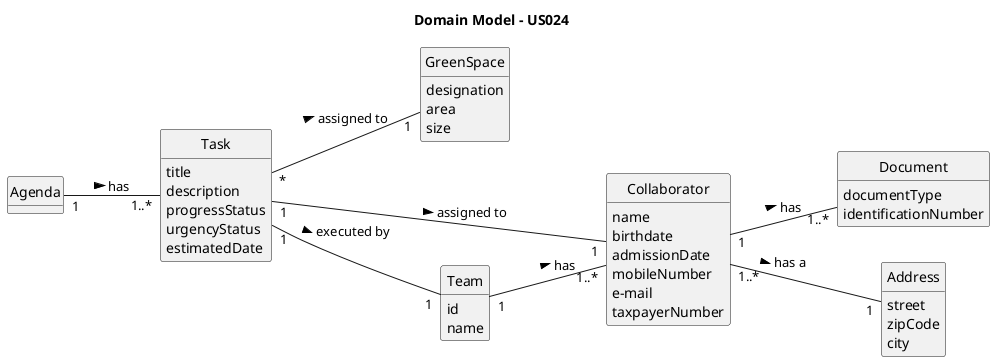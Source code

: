 @startuml
skinparam monochrome true
skinparam packageStyle rectangle
skinparam shadowing false

title Domain Model - US024

left to right direction

skinparam classAttributeIconSize 0
hide circle
hide methods

class Agenda {

}

class Task {
    title
    description
    progressStatus
    urgencyStatus
    estimatedDate
}

class GreenSpace{
    designation
    area
    size
}

class Collaborator {
    name
    birthdate
    admissionDate
    mobileNumber
    e-mail
    taxpayerNumber
}

class Document{
    documentType
    identificationNumber
}

class Address{
    street
    zipCode
    city
}

class Team {
    id
    name
}

Collaborator "1..*" -- "1" Address : has a >

Collaborator "1" -- "1..*" Document : has >

Agenda "1" -- "1..*" Task : has >

Task "1" -- "1" Collaborator : assigned to >

Task "1" -- "1" Team : executed by >

Task "*" -- "1" GreenSpace: assigned to >

Team "1" -- "1..*" Collaborator : has >

@enduml
